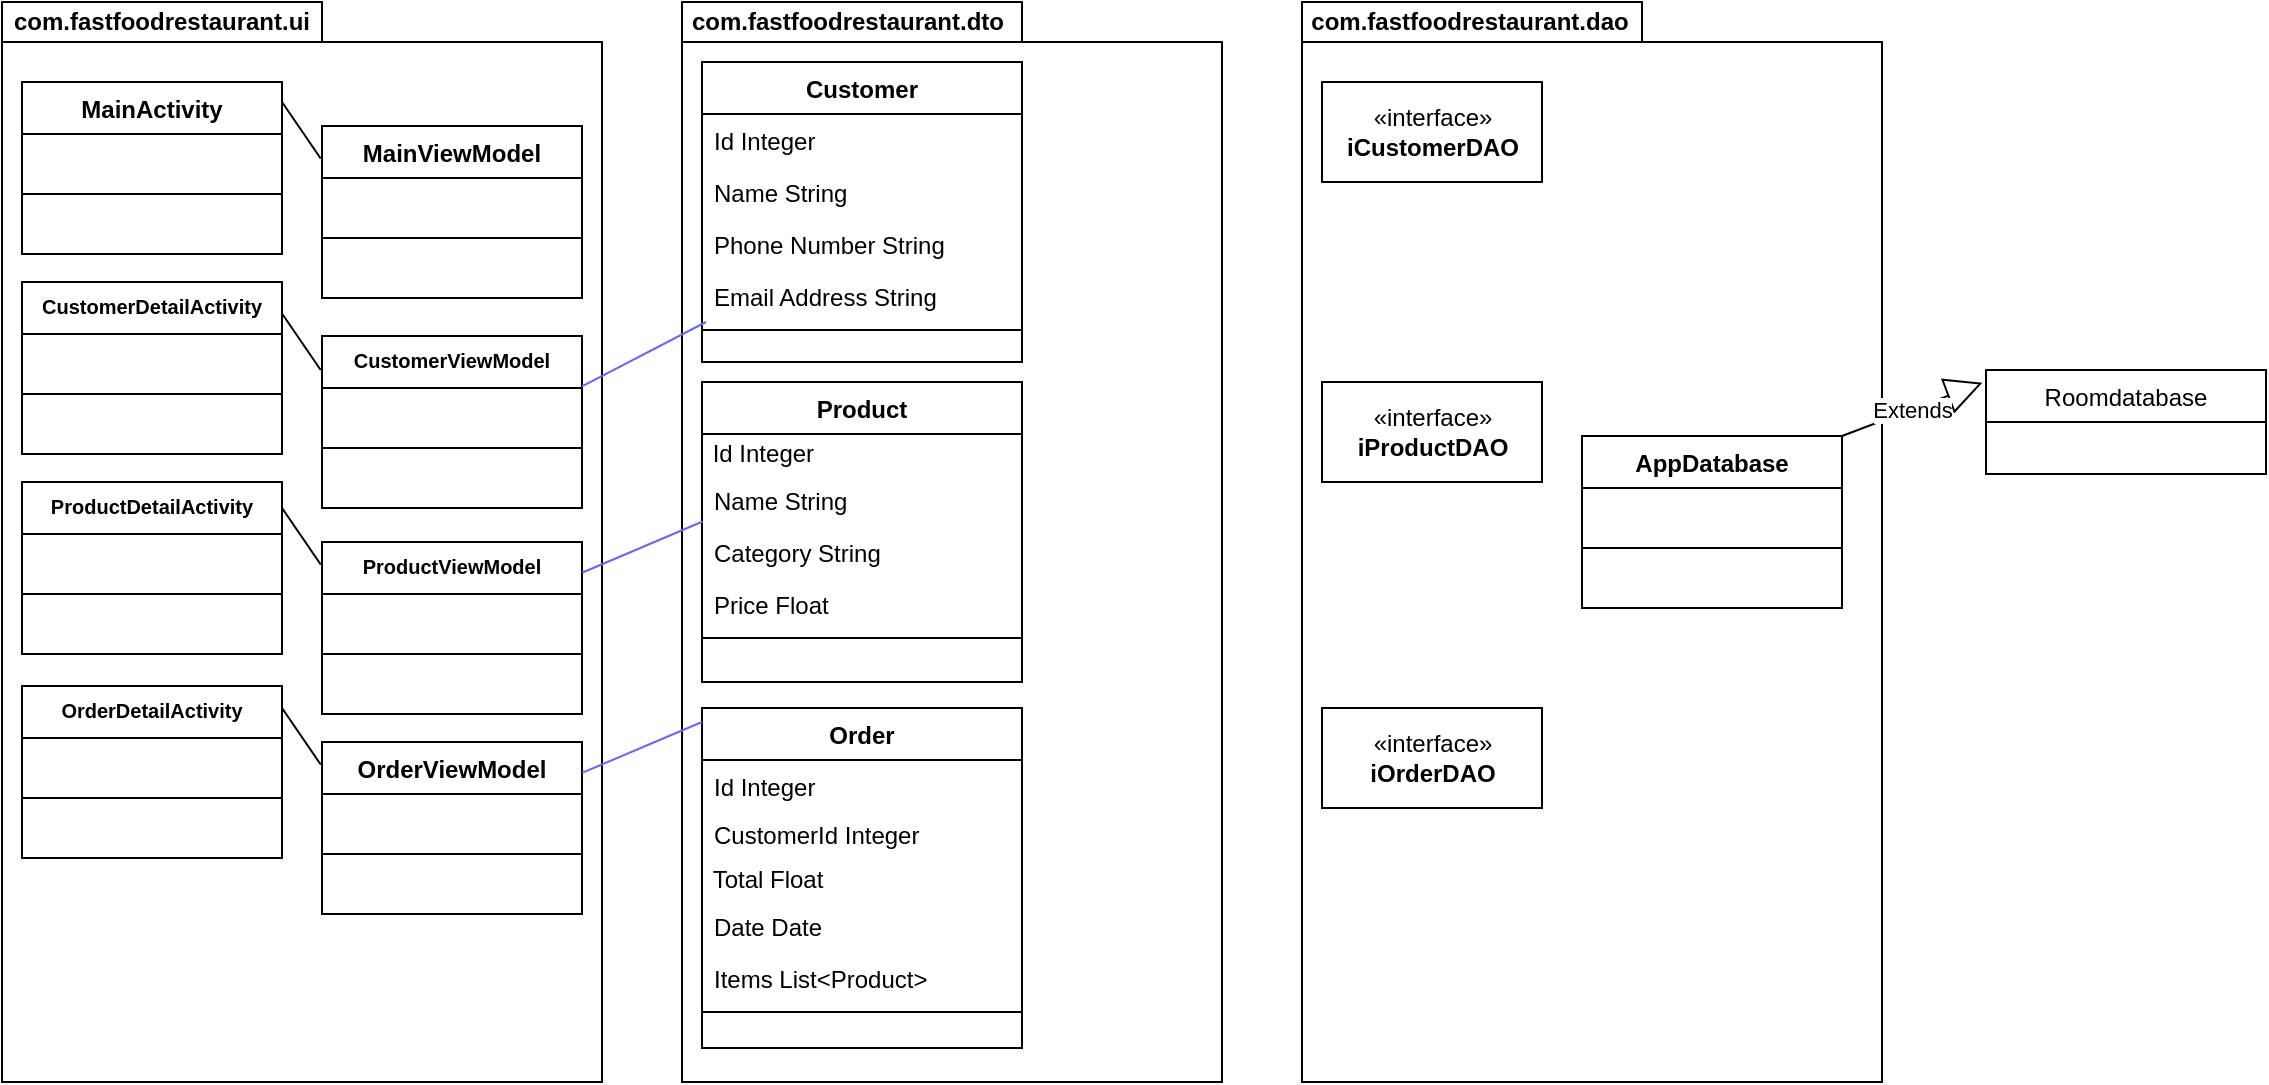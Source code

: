 <mxfile version="14.9.3" type="github">
  <diagram id="C5RBs43oDa-KdzZeNtuy" name="Page-1">
    <mxGraphModel dx="1718" dy="928" grid="1" gridSize="10" guides="1" tooltips="1" connect="1" arrows="1" fold="1" page="1" pageScale="1" pageWidth="1169" pageHeight="827" math="0" shadow="0">
      <root>
        <mxCell id="WIyWlLk6GJQsqaUBKTNV-0" />
        <mxCell id="WIyWlLk6GJQsqaUBKTNV-1" parent="WIyWlLk6GJQsqaUBKTNV-0" />
        <mxCell id="FJJP1g_lL0mInLVzkYTo-33" value="" style="shape=folder;fontStyle=1;spacingTop=10;tabWidth=170;tabHeight=20;tabPosition=left;html=1;" vertex="1" parent="WIyWlLk6GJQsqaUBKTNV-1">
          <mxGeometry x="360" y="20" width="270" height="540" as="geometry" />
        </mxCell>
        <mxCell id="FJJP1g_lL0mInLVzkYTo-36" value="&lt;span style=&quot;font-weight: 700&quot;&gt;com.fastfoodrestaurant.dto&lt;/span&gt;" style="text;html=1;strokeColor=none;fillColor=none;align=center;verticalAlign=middle;whiteSpace=wrap;rounded=0;" vertex="1" parent="WIyWlLk6GJQsqaUBKTNV-1">
          <mxGeometry x="363" y="20" width="160" height="20" as="geometry" />
        </mxCell>
        <mxCell id="FJJP1g_lL0mInLVzkYTo-37" value="" style="shape=folder;fontStyle=1;spacingTop=10;tabWidth=160;tabHeight=20;tabPosition=left;html=1;" vertex="1" parent="WIyWlLk6GJQsqaUBKTNV-1">
          <mxGeometry x="20" y="20" width="300" height="540" as="geometry" />
        </mxCell>
        <mxCell id="FJJP1g_lL0mInLVzkYTo-38" value="&lt;span style=&quot;font-weight: 700&quot;&gt;com.fastfoodrestaurant.ui&lt;/span&gt;" style="text;html=1;strokeColor=none;fillColor=none;align=center;verticalAlign=middle;whiteSpace=wrap;rounded=0;" vertex="1" parent="WIyWlLk6GJQsqaUBKTNV-1">
          <mxGeometry x="20" y="20" width="160" height="20" as="geometry" />
        </mxCell>
        <mxCell id="FJJP1g_lL0mInLVzkYTo-39" value="" style="shape=folder;fontStyle=1;spacingTop=10;tabWidth=170;tabHeight=20;tabPosition=left;html=1;" vertex="1" parent="WIyWlLk6GJQsqaUBKTNV-1">
          <mxGeometry x="670" y="20" width="290" height="540" as="geometry" />
        </mxCell>
        <mxCell id="FJJP1g_lL0mInLVzkYTo-40" value="&lt;span style=&quot;font-weight: 700&quot;&gt;com.fastfoodrestaurant.dao&lt;/span&gt;" style="text;html=1;strokeColor=none;fillColor=none;align=center;verticalAlign=middle;whiteSpace=wrap;rounded=0;" vertex="1" parent="WIyWlLk6GJQsqaUBKTNV-1">
          <mxGeometry x="674" y="20" width="160" height="20" as="geometry" />
        </mxCell>
        <mxCell id="zkfFHV4jXpPFQw0GAbJ--0" value="Customer" style="swimlane;fontStyle=1;align=center;verticalAlign=top;childLayout=stackLayout;horizontal=1;startSize=26;horizontalStack=0;resizeParent=1;resizeLast=0;collapsible=1;marginBottom=0;rounded=0;shadow=0;strokeWidth=1;" parent="WIyWlLk6GJQsqaUBKTNV-1" vertex="1">
          <mxGeometry x="370" y="50" width="160" height="150" as="geometry">
            <mxRectangle x="230" y="140" width="160" height="26" as="alternateBounds" />
          </mxGeometry>
        </mxCell>
        <mxCell id="FJJP1g_lL0mInLVzkYTo-23" value="Id Integer" style="text;strokeColor=none;fillColor=none;align=left;verticalAlign=top;spacingLeft=4;spacingRight=4;overflow=hidden;rotatable=0;points=[[0,0.5],[1,0.5]];portConstraint=eastwest;opacity=30;" vertex="1" parent="zkfFHV4jXpPFQw0GAbJ--0">
          <mxGeometry y="26" width="160" height="26" as="geometry" />
        </mxCell>
        <mxCell id="zkfFHV4jXpPFQw0GAbJ--1" value="Name String" style="text;align=left;verticalAlign=top;spacingLeft=4;spacingRight=4;overflow=hidden;rotatable=0;points=[[0,0.5],[1,0.5]];portConstraint=eastwest;" parent="zkfFHV4jXpPFQw0GAbJ--0" vertex="1">
          <mxGeometry y="52" width="160" height="26" as="geometry" />
        </mxCell>
        <mxCell id="zkfFHV4jXpPFQw0GAbJ--2" value="Phone Number String" style="text;align=left;verticalAlign=top;spacingLeft=4;spacingRight=4;overflow=hidden;rotatable=0;points=[[0,0.5],[1,0.5]];portConstraint=eastwest;rounded=0;shadow=0;html=0;" parent="zkfFHV4jXpPFQw0GAbJ--0" vertex="1">
          <mxGeometry y="78" width="160" height="26" as="geometry" />
        </mxCell>
        <mxCell id="zkfFHV4jXpPFQw0GAbJ--3" value="Email Address String" style="text;align=left;verticalAlign=top;spacingLeft=4;spacingRight=4;overflow=hidden;rotatable=0;points=[[0,0.5],[1,0.5]];portConstraint=eastwest;rounded=0;shadow=0;html=0;" parent="zkfFHV4jXpPFQw0GAbJ--0" vertex="1">
          <mxGeometry y="104" width="160" height="26" as="geometry" />
        </mxCell>
        <mxCell id="FJJP1g_lL0mInLVzkYTo-28" value="" style="line;strokeWidth=1;fillColor=none;align=left;verticalAlign=middle;spacingTop=-1;spacingLeft=3;spacingRight=3;rotatable=0;labelPosition=right;points=[];portConstraint=eastwest;" vertex="1" parent="zkfFHV4jXpPFQw0GAbJ--0">
          <mxGeometry y="130" width="160" height="8" as="geometry" />
        </mxCell>
        <mxCell id="FJJP1g_lL0mInLVzkYTo-0" value="Order" style="swimlane;fontStyle=1;align=center;verticalAlign=top;childLayout=stackLayout;horizontal=1;startSize=26;horizontalStack=0;resizeParent=1;resizeLast=0;collapsible=1;marginBottom=0;rounded=0;shadow=0;strokeWidth=1;" vertex="1" parent="WIyWlLk6GJQsqaUBKTNV-1">
          <mxGeometry x="370" y="373" width="160" height="170" as="geometry">
            <mxRectangle x="230" y="140" width="160" height="26" as="alternateBounds" />
          </mxGeometry>
        </mxCell>
        <mxCell id="FJJP1g_lL0mInLVzkYTo-1" value="Id Integer" style="text;align=left;verticalAlign=top;spacingLeft=4;spacingRight=4;overflow=hidden;rotatable=0;points=[[0,0.5],[1,0.5]];portConstraint=eastwest;" vertex="1" parent="FJJP1g_lL0mInLVzkYTo-0">
          <mxGeometry y="26" width="160" height="24" as="geometry" />
        </mxCell>
        <mxCell id="FJJP1g_lL0mInLVzkYTo-2" value="CustomerId Integer" style="text;align=left;verticalAlign=top;spacingLeft=4;spacingRight=4;overflow=hidden;rotatable=0;points=[[0,0.5],[1,0.5]];portConstraint=eastwest;rounded=0;shadow=0;html=0;" vertex="1" parent="FJJP1g_lL0mInLVzkYTo-0">
          <mxGeometry y="50" width="160" height="26" as="geometry" />
        </mxCell>
        <mxCell id="FJJP1g_lL0mInLVzkYTo-7" value="&amp;nbsp;Total Float" style="text;html=1;align=left;verticalAlign=middle;resizable=0;points=[];autosize=1;strokeColor=none;" vertex="1" parent="FJJP1g_lL0mInLVzkYTo-0">
          <mxGeometry y="76" width="160" height="20" as="geometry" />
        </mxCell>
        <mxCell id="FJJP1g_lL0mInLVzkYTo-24" value="Date Date" style="text;strokeColor=none;fillColor=none;align=left;verticalAlign=top;spacingLeft=4;spacingRight=4;overflow=hidden;rotatable=0;points=[[0,0.5],[1,0.5]];portConstraint=eastwest;opacity=30;" vertex="1" parent="FJJP1g_lL0mInLVzkYTo-0">
          <mxGeometry y="96" width="160" height="26" as="geometry" />
        </mxCell>
        <mxCell id="FJJP1g_lL0mInLVzkYTo-27" value="Items List&lt;Product&gt;" style="text;align=left;verticalAlign=top;spacingLeft=4;spacingRight=4;overflow=hidden;rotatable=0;points=[[0,0.5],[1,0.5]];portConstraint=eastwest;rounded=0;shadow=0;html=0;" vertex="1" parent="FJJP1g_lL0mInLVzkYTo-0">
          <mxGeometry y="122" width="160" height="26" as="geometry" />
        </mxCell>
        <mxCell id="FJJP1g_lL0mInLVzkYTo-29" value="" style="line;strokeWidth=1;fillColor=none;align=left;verticalAlign=middle;spacingTop=-1;spacingLeft=3;spacingRight=3;rotatable=0;labelPosition=right;points=[];portConstraint=eastwest;" vertex="1" parent="FJJP1g_lL0mInLVzkYTo-0">
          <mxGeometry y="148" width="160" height="8" as="geometry" />
        </mxCell>
        <mxCell id="FJJP1g_lL0mInLVzkYTo-9" value="Product" style="swimlane;fontStyle=1;align=center;verticalAlign=top;childLayout=stackLayout;horizontal=1;startSize=26;horizontalStack=0;resizeParent=1;resizeLast=0;collapsible=1;marginBottom=0;rounded=0;shadow=0;strokeWidth=1;" vertex="1" parent="WIyWlLk6GJQsqaUBKTNV-1">
          <mxGeometry x="370" y="210" width="160" height="150" as="geometry">
            <mxRectangle x="230" y="140" width="160" height="26" as="alternateBounds" />
          </mxGeometry>
        </mxCell>
        <mxCell id="FJJP1g_lL0mInLVzkYTo-10" value="&amp;nbsp;Id Integer" style="text;html=1;align=left;verticalAlign=middle;resizable=0;points=[];autosize=1;strokeColor=none;" vertex="1" parent="FJJP1g_lL0mInLVzkYTo-9">
          <mxGeometry y="26" width="160" height="20" as="geometry" />
        </mxCell>
        <mxCell id="FJJP1g_lL0mInLVzkYTo-11" value="Name String" style="text;align=left;verticalAlign=top;spacingLeft=4;spacingRight=4;overflow=hidden;rotatable=0;points=[[0,0.5],[1,0.5]];portConstraint=eastwest;" vertex="1" parent="FJJP1g_lL0mInLVzkYTo-9">
          <mxGeometry y="46" width="160" height="26" as="geometry" />
        </mxCell>
        <mxCell id="FJJP1g_lL0mInLVzkYTo-12" value="Category String" style="text;align=left;verticalAlign=top;spacingLeft=4;spacingRight=4;overflow=hidden;rotatable=0;points=[[0,0.5],[1,0.5]];portConstraint=eastwest;rounded=0;shadow=0;html=0;" vertex="1" parent="FJJP1g_lL0mInLVzkYTo-9">
          <mxGeometry y="72" width="160" height="26" as="geometry" />
        </mxCell>
        <mxCell id="FJJP1g_lL0mInLVzkYTo-13" value="Price Float" style="text;align=left;verticalAlign=top;spacingLeft=4;spacingRight=4;overflow=hidden;rotatable=0;points=[[0,0.5],[1,0.5]];portConstraint=eastwest;rounded=0;shadow=0;html=0;" vertex="1" parent="FJJP1g_lL0mInLVzkYTo-9">
          <mxGeometry y="98" width="160" height="26" as="geometry" />
        </mxCell>
        <mxCell id="FJJP1g_lL0mInLVzkYTo-30" value="" style="line;strokeWidth=1;fillColor=none;align=left;verticalAlign=middle;spacingTop=-1;spacingLeft=3;spacingRight=3;rotatable=0;labelPosition=right;points=[];portConstraint=eastwest;" vertex="1" parent="FJJP1g_lL0mInLVzkYTo-9">
          <mxGeometry y="124" width="160" height="8" as="geometry" />
        </mxCell>
        <mxCell id="FJJP1g_lL0mInLVzkYTo-42" value="Roomdatabase" style="swimlane;fontStyle=0;childLayout=stackLayout;horizontal=1;startSize=26;fillColor=none;horizontalStack=0;resizeParent=1;resizeParentMax=0;resizeLast=0;collapsible=1;marginBottom=0;" vertex="1" parent="WIyWlLk6GJQsqaUBKTNV-1">
          <mxGeometry x="1012" y="204" width="140" height="52" as="geometry" />
        </mxCell>
        <mxCell id="FJJP1g_lL0mInLVzkYTo-51" value="«interface»&lt;br&gt;&lt;b&gt;iCustomerDAO&lt;/b&gt;" style="html=1;" vertex="1" parent="WIyWlLk6GJQsqaUBKTNV-1">
          <mxGeometry x="680" y="60" width="110" height="50" as="geometry" />
        </mxCell>
        <mxCell id="FJJP1g_lL0mInLVzkYTo-52" value="«interface»&lt;br&gt;&lt;b&gt;iOrderDAO&lt;/b&gt;" style="html=1;" vertex="1" parent="WIyWlLk6GJQsqaUBKTNV-1">
          <mxGeometry x="680" y="373" width="110" height="50" as="geometry" />
        </mxCell>
        <mxCell id="FJJP1g_lL0mInLVzkYTo-54" value="«interface»&lt;br&gt;&lt;b&gt;iProductDAO&lt;/b&gt;" style="html=1;" vertex="1" parent="WIyWlLk6GJQsqaUBKTNV-1">
          <mxGeometry x="680" y="210" width="110" height="50" as="geometry" />
        </mxCell>
        <mxCell id="FJJP1g_lL0mInLVzkYTo-55" value="AppDatabase" style="swimlane;fontStyle=1;align=center;verticalAlign=top;childLayout=stackLayout;horizontal=1;startSize=26;horizontalStack=0;resizeParent=1;resizeParentMax=0;resizeLast=0;collapsible=1;marginBottom=0;" vertex="1" parent="WIyWlLk6GJQsqaUBKTNV-1">
          <mxGeometry x="810" y="237" width="130" height="86" as="geometry" />
        </mxCell>
        <mxCell id="FJJP1g_lL0mInLVzkYTo-56" value=" " style="text;strokeColor=none;fillColor=none;align=left;verticalAlign=top;spacingLeft=4;spacingRight=4;overflow=hidden;rotatable=0;points=[[0,0.5],[1,0.5]];portConstraint=eastwest;" vertex="1" parent="FJJP1g_lL0mInLVzkYTo-55">
          <mxGeometry y="26" width="130" height="26" as="geometry" />
        </mxCell>
        <mxCell id="FJJP1g_lL0mInLVzkYTo-57" value="" style="line;strokeWidth=1;fillColor=none;align=left;verticalAlign=middle;spacingTop=-1;spacingLeft=3;spacingRight=3;rotatable=0;labelPosition=right;points=[];portConstraint=eastwest;" vertex="1" parent="FJJP1g_lL0mInLVzkYTo-55">
          <mxGeometry y="52" width="130" height="8" as="geometry" />
        </mxCell>
        <mxCell id="FJJP1g_lL0mInLVzkYTo-58" value=" " style="text;strokeColor=none;fillColor=none;align=left;verticalAlign=top;spacingLeft=4;spacingRight=4;overflow=hidden;rotatable=0;points=[[0,0.5],[1,0.5]];portConstraint=eastwest;" vertex="1" parent="FJJP1g_lL0mInLVzkYTo-55">
          <mxGeometry y="60" width="130" height="26" as="geometry" />
        </mxCell>
        <mxCell id="FJJP1g_lL0mInLVzkYTo-60" value="Extends" style="endArrow=block;endSize=16;endFill=0;html=1;exitX=1;exitY=0;exitDx=0;exitDy=0;entryX=-0.013;entryY=0.123;entryDx=0;entryDy=0;entryPerimeter=0;" edge="1" parent="WIyWlLk6GJQsqaUBKTNV-1" source="FJJP1g_lL0mInLVzkYTo-55" target="FJJP1g_lL0mInLVzkYTo-42">
          <mxGeometry width="160" relative="1" as="geometry">
            <mxPoint x="970" y="240" as="sourcePoint" />
            <mxPoint x="1010" y="237" as="targetPoint" />
          </mxGeometry>
        </mxCell>
        <mxCell id="FJJP1g_lL0mInLVzkYTo-61" value="MainActivity" style="swimlane;fontStyle=1;align=center;verticalAlign=top;childLayout=stackLayout;horizontal=1;startSize=26;horizontalStack=0;resizeParent=1;resizeParentMax=0;resizeLast=0;collapsible=1;marginBottom=0;" vertex="1" parent="WIyWlLk6GJQsqaUBKTNV-1">
          <mxGeometry x="30" y="60" width="130" height="86" as="geometry" />
        </mxCell>
        <mxCell id="FJJP1g_lL0mInLVzkYTo-62" value=" " style="text;strokeColor=none;fillColor=none;align=left;verticalAlign=top;spacingLeft=4;spacingRight=4;overflow=hidden;rotatable=0;points=[[0,0.5],[1,0.5]];portConstraint=eastwest;" vertex="1" parent="FJJP1g_lL0mInLVzkYTo-61">
          <mxGeometry y="26" width="130" height="26" as="geometry" />
        </mxCell>
        <mxCell id="FJJP1g_lL0mInLVzkYTo-63" value="" style="line;strokeWidth=1;fillColor=none;align=left;verticalAlign=middle;spacingTop=-1;spacingLeft=3;spacingRight=3;rotatable=0;labelPosition=right;points=[];portConstraint=eastwest;" vertex="1" parent="FJJP1g_lL0mInLVzkYTo-61">
          <mxGeometry y="52" width="130" height="8" as="geometry" />
        </mxCell>
        <mxCell id="FJJP1g_lL0mInLVzkYTo-64" value=" " style="text;strokeColor=none;fillColor=none;align=left;verticalAlign=top;spacingLeft=4;spacingRight=4;overflow=hidden;rotatable=0;points=[[0,0.5],[1,0.5]];portConstraint=eastwest;" vertex="1" parent="FJJP1g_lL0mInLVzkYTo-61">
          <mxGeometry y="60" width="130" height="26" as="geometry" />
        </mxCell>
        <mxCell id="FJJP1g_lL0mInLVzkYTo-66" value="MainViewModel" style="swimlane;fontStyle=1;align=center;verticalAlign=top;childLayout=stackLayout;horizontal=1;startSize=26;horizontalStack=0;resizeParent=1;resizeParentMax=0;resizeLast=0;collapsible=1;marginBottom=0;" vertex="1" parent="WIyWlLk6GJQsqaUBKTNV-1">
          <mxGeometry x="180" y="82" width="130" height="86" as="geometry" />
        </mxCell>
        <mxCell id="FJJP1g_lL0mInLVzkYTo-67" value=" " style="text;strokeColor=none;fillColor=none;align=left;verticalAlign=top;spacingLeft=4;spacingRight=4;overflow=hidden;rotatable=0;points=[[0,0.5],[1,0.5]];portConstraint=eastwest;" vertex="1" parent="FJJP1g_lL0mInLVzkYTo-66">
          <mxGeometry y="26" width="130" height="26" as="geometry" />
        </mxCell>
        <mxCell id="FJJP1g_lL0mInLVzkYTo-68" value="" style="line;strokeWidth=1;fillColor=none;align=left;verticalAlign=middle;spacingTop=-1;spacingLeft=3;spacingRight=3;rotatable=0;labelPosition=right;points=[];portConstraint=eastwest;" vertex="1" parent="FJJP1g_lL0mInLVzkYTo-66">
          <mxGeometry y="52" width="130" height="8" as="geometry" />
        </mxCell>
        <mxCell id="FJJP1g_lL0mInLVzkYTo-69" value=" " style="text;strokeColor=none;fillColor=none;align=left;verticalAlign=top;spacingLeft=4;spacingRight=4;overflow=hidden;rotatable=0;points=[[0,0.5],[1,0.5]];portConstraint=eastwest;" vertex="1" parent="FJJP1g_lL0mInLVzkYTo-66">
          <mxGeometry y="60" width="130" height="26" as="geometry" />
        </mxCell>
        <mxCell id="FJJP1g_lL0mInLVzkYTo-71" value="ProductDetailActivity" style="swimlane;fontStyle=1;align=center;verticalAlign=top;childLayout=stackLayout;horizontal=1;startSize=26;horizontalStack=0;resizeParent=1;resizeParentMax=0;resizeLast=0;collapsible=1;marginBottom=0;fontSize=10;" vertex="1" parent="WIyWlLk6GJQsqaUBKTNV-1">
          <mxGeometry x="30" y="260" width="130" height="86" as="geometry" />
        </mxCell>
        <mxCell id="FJJP1g_lL0mInLVzkYTo-72" value=" " style="text;strokeColor=none;fillColor=none;align=left;verticalAlign=top;spacingLeft=4;spacingRight=4;overflow=hidden;rotatable=0;points=[[0,0.5],[1,0.5]];portConstraint=eastwest;" vertex="1" parent="FJJP1g_lL0mInLVzkYTo-71">
          <mxGeometry y="26" width="130" height="26" as="geometry" />
        </mxCell>
        <mxCell id="FJJP1g_lL0mInLVzkYTo-73" value="" style="line;strokeWidth=1;fillColor=none;align=left;verticalAlign=middle;spacingTop=-1;spacingLeft=3;spacingRight=3;rotatable=0;labelPosition=right;points=[];portConstraint=eastwest;" vertex="1" parent="FJJP1g_lL0mInLVzkYTo-71">
          <mxGeometry y="52" width="130" height="8" as="geometry" />
        </mxCell>
        <mxCell id="FJJP1g_lL0mInLVzkYTo-74" value=" " style="text;strokeColor=none;fillColor=none;align=left;verticalAlign=top;spacingLeft=4;spacingRight=4;overflow=hidden;rotatable=0;points=[[0,0.5],[1,0.5]];portConstraint=eastwest;" vertex="1" parent="FJJP1g_lL0mInLVzkYTo-71">
          <mxGeometry y="60" width="130" height="26" as="geometry" />
        </mxCell>
        <mxCell id="FJJP1g_lL0mInLVzkYTo-75" value="CustomerDetailActivity" style="swimlane;fontStyle=1;align=center;verticalAlign=top;childLayout=stackLayout;horizontal=1;startSize=26;horizontalStack=0;resizeParent=1;resizeParentMax=0;resizeLast=0;collapsible=1;marginBottom=0;fontSize=10;" vertex="1" parent="WIyWlLk6GJQsqaUBKTNV-1">
          <mxGeometry x="30" y="160" width="130" height="86" as="geometry" />
        </mxCell>
        <mxCell id="FJJP1g_lL0mInLVzkYTo-76" value=" " style="text;strokeColor=none;fillColor=none;align=left;verticalAlign=top;spacingLeft=4;spacingRight=4;overflow=hidden;rotatable=0;points=[[0,0.5],[1,0.5]];portConstraint=eastwest;" vertex="1" parent="FJJP1g_lL0mInLVzkYTo-75">
          <mxGeometry y="26" width="130" height="26" as="geometry" />
        </mxCell>
        <mxCell id="FJJP1g_lL0mInLVzkYTo-77" value="" style="line;strokeWidth=1;fillColor=none;align=left;verticalAlign=middle;spacingTop=-1;spacingLeft=3;spacingRight=3;rotatable=0;labelPosition=right;points=[];portConstraint=eastwest;" vertex="1" parent="FJJP1g_lL0mInLVzkYTo-75">
          <mxGeometry y="52" width="130" height="8" as="geometry" />
        </mxCell>
        <mxCell id="FJJP1g_lL0mInLVzkYTo-78" value=" " style="text;strokeColor=none;fillColor=none;align=left;verticalAlign=top;spacingLeft=4;spacingRight=4;overflow=hidden;rotatable=0;points=[[0,0.5],[1,0.5]];portConstraint=eastwest;" vertex="1" parent="FJJP1g_lL0mInLVzkYTo-75">
          <mxGeometry y="60" width="130" height="26" as="geometry" />
        </mxCell>
        <mxCell id="FJJP1g_lL0mInLVzkYTo-79" value="OrderDetailActivity" style="swimlane;fontStyle=1;align=center;verticalAlign=top;childLayout=stackLayout;horizontal=1;startSize=26;horizontalStack=0;resizeParent=1;resizeParentMax=0;resizeLast=0;collapsible=1;marginBottom=0;fontSize=10;" vertex="1" parent="WIyWlLk6GJQsqaUBKTNV-1">
          <mxGeometry x="30" y="362" width="130" height="86" as="geometry" />
        </mxCell>
        <mxCell id="FJJP1g_lL0mInLVzkYTo-80" value=" " style="text;strokeColor=none;fillColor=none;align=left;verticalAlign=top;spacingLeft=4;spacingRight=4;overflow=hidden;rotatable=0;points=[[0,0.5],[1,0.5]];portConstraint=eastwest;" vertex="1" parent="FJJP1g_lL0mInLVzkYTo-79">
          <mxGeometry y="26" width="130" height="26" as="geometry" />
        </mxCell>
        <mxCell id="FJJP1g_lL0mInLVzkYTo-81" value="" style="line;strokeWidth=1;fillColor=none;align=left;verticalAlign=middle;spacingTop=-1;spacingLeft=3;spacingRight=3;rotatable=0;labelPosition=right;points=[];portConstraint=eastwest;" vertex="1" parent="FJJP1g_lL0mInLVzkYTo-79">
          <mxGeometry y="52" width="130" height="8" as="geometry" />
        </mxCell>
        <mxCell id="FJJP1g_lL0mInLVzkYTo-82" value=" " style="text;strokeColor=none;fillColor=none;align=left;verticalAlign=top;spacingLeft=4;spacingRight=4;overflow=hidden;rotatable=0;points=[[0,0.5],[1,0.5]];portConstraint=eastwest;" vertex="1" parent="FJJP1g_lL0mInLVzkYTo-79">
          <mxGeometry y="60" width="130" height="26" as="geometry" />
        </mxCell>
        <mxCell id="FJJP1g_lL0mInLVzkYTo-84" value="CustomerViewModel" style="swimlane;fontStyle=1;align=center;verticalAlign=top;childLayout=stackLayout;horizontal=1;startSize=26;horizontalStack=0;resizeParent=1;resizeParentMax=0;resizeLast=0;collapsible=1;marginBottom=0;fontSize=10;" vertex="1" parent="WIyWlLk6GJQsqaUBKTNV-1">
          <mxGeometry x="180" y="187" width="130" height="86" as="geometry" />
        </mxCell>
        <mxCell id="FJJP1g_lL0mInLVzkYTo-85" value=" " style="text;strokeColor=none;fillColor=none;align=left;verticalAlign=top;spacingLeft=4;spacingRight=4;overflow=hidden;rotatable=0;points=[[0,0.5],[1,0.5]];portConstraint=eastwest;" vertex="1" parent="FJJP1g_lL0mInLVzkYTo-84">
          <mxGeometry y="26" width="130" height="26" as="geometry" />
        </mxCell>
        <mxCell id="FJJP1g_lL0mInLVzkYTo-86" value="" style="line;strokeWidth=1;fillColor=none;align=left;verticalAlign=middle;spacingTop=-1;spacingLeft=3;spacingRight=3;rotatable=0;labelPosition=right;points=[];portConstraint=eastwest;" vertex="1" parent="FJJP1g_lL0mInLVzkYTo-84">
          <mxGeometry y="52" width="130" height="8" as="geometry" />
        </mxCell>
        <mxCell id="FJJP1g_lL0mInLVzkYTo-87" value=" " style="text;strokeColor=none;fillColor=none;align=left;verticalAlign=top;spacingLeft=4;spacingRight=4;overflow=hidden;rotatable=0;points=[[0,0.5],[1,0.5]];portConstraint=eastwest;" vertex="1" parent="FJJP1g_lL0mInLVzkYTo-84">
          <mxGeometry y="60" width="130" height="26" as="geometry" />
        </mxCell>
        <mxCell id="FJJP1g_lL0mInLVzkYTo-88" value="ProductViewModel" style="swimlane;fontStyle=1;align=center;verticalAlign=top;childLayout=stackLayout;horizontal=1;startSize=26;horizontalStack=0;resizeParent=1;resizeParentMax=0;resizeLast=0;collapsible=1;marginBottom=0;fontSize=10;" vertex="1" parent="WIyWlLk6GJQsqaUBKTNV-1">
          <mxGeometry x="180" y="290" width="130" height="86" as="geometry" />
        </mxCell>
        <mxCell id="FJJP1g_lL0mInLVzkYTo-89" value=" " style="text;strokeColor=none;fillColor=none;align=left;verticalAlign=top;spacingLeft=4;spacingRight=4;overflow=hidden;rotatable=0;points=[[0,0.5],[1,0.5]];portConstraint=eastwest;" vertex="1" parent="FJJP1g_lL0mInLVzkYTo-88">
          <mxGeometry y="26" width="130" height="26" as="geometry" />
        </mxCell>
        <mxCell id="FJJP1g_lL0mInLVzkYTo-90" value="" style="line;strokeWidth=1;fillColor=none;align=left;verticalAlign=middle;spacingTop=-1;spacingLeft=3;spacingRight=3;rotatable=0;labelPosition=right;points=[];portConstraint=eastwest;" vertex="1" parent="FJJP1g_lL0mInLVzkYTo-88">
          <mxGeometry y="52" width="130" height="8" as="geometry" />
        </mxCell>
        <mxCell id="FJJP1g_lL0mInLVzkYTo-91" value=" " style="text;strokeColor=none;fillColor=none;align=left;verticalAlign=top;spacingLeft=4;spacingRight=4;overflow=hidden;rotatable=0;points=[[0,0.5],[1,0.5]];portConstraint=eastwest;" vertex="1" parent="FJJP1g_lL0mInLVzkYTo-88">
          <mxGeometry y="60" width="130" height="26" as="geometry" />
        </mxCell>
        <mxCell id="FJJP1g_lL0mInLVzkYTo-92" value="OrderViewModel" style="swimlane;fontStyle=1;align=center;verticalAlign=top;childLayout=stackLayout;horizontal=1;startSize=26;horizontalStack=0;resizeParent=1;resizeParentMax=0;resizeLast=0;collapsible=1;marginBottom=0;" vertex="1" parent="WIyWlLk6GJQsqaUBKTNV-1">
          <mxGeometry x="180" y="390" width="130" height="86" as="geometry" />
        </mxCell>
        <mxCell id="FJJP1g_lL0mInLVzkYTo-93" value=" " style="text;strokeColor=none;fillColor=none;align=left;verticalAlign=top;spacingLeft=4;spacingRight=4;overflow=hidden;rotatable=0;points=[[0,0.5],[1,0.5]];portConstraint=eastwest;" vertex="1" parent="FJJP1g_lL0mInLVzkYTo-92">
          <mxGeometry y="26" width="130" height="26" as="geometry" />
        </mxCell>
        <mxCell id="FJJP1g_lL0mInLVzkYTo-94" value="" style="line;strokeWidth=1;fillColor=none;align=left;verticalAlign=middle;spacingTop=-1;spacingLeft=3;spacingRight=3;rotatable=0;labelPosition=right;points=[];portConstraint=eastwest;" vertex="1" parent="FJJP1g_lL0mInLVzkYTo-92">
          <mxGeometry y="52" width="130" height="8" as="geometry" />
        </mxCell>
        <mxCell id="FJJP1g_lL0mInLVzkYTo-95" value=" " style="text;strokeColor=none;fillColor=none;align=left;verticalAlign=top;spacingLeft=4;spacingRight=4;overflow=hidden;rotatable=0;points=[[0,0.5],[1,0.5]];portConstraint=eastwest;" vertex="1" parent="FJJP1g_lL0mInLVzkYTo-92">
          <mxGeometry y="60" width="130" height="26" as="geometry" />
        </mxCell>
        <mxCell id="FJJP1g_lL0mInLVzkYTo-107" value="" style="endArrow=none;html=1;fontSize=10;exitX=1;exitY=-0.033;exitDx=0;exitDy=0;exitPerimeter=0;strokeColor=#6666FF;" edge="1" parent="WIyWlLk6GJQsqaUBKTNV-1" source="FJJP1g_lL0mInLVzkYTo-85">
          <mxGeometry width="50" height="50" relative="1" as="geometry">
            <mxPoint x="160" y="184" as="sourcePoint" />
            <mxPoint x="372" y="180" as="targetPoint" />
          </mxGeometry>
        </mxCell>
        <mxCell id="FJJP1g_lL0mInLVzkYTo-108" value="" style="endArrow=none;html=1;fontSize=10;entryX=0.011;entryY=0.668;entryDx=0;entryDy=0;entryPerimeter=0;strokeColor=#6666FF;" edge="1" parent="WIyWlLk6GJQsqaUBKTNV-1" source="FJJP1g_lL0mInLVzkYTo-88">
          <mxGeometry width="50" height="50" relative="1" as="geometry">
            <mxPoint x="160.0" y="279.712" as="sourcePoint" />
            <mxPoint x="370.33" y="279.728" as="targetPoint" />
          </mxGeometry>
        </mxCell>
        <mxCell id="FJJP1g_lL0mInLVzkYTo-109" value="" style="endArrow=none;html=1;fontSize=10;entryX=0.011;entryY=0.668;entryDx=0;entryDy=0;entryPerimeter=0;strokeColor=#6666FF;" edge="1" parent="WIyWlLk6GJQsqaUBKTNV-1" source="FJJP1g_lL0mInLVzkYTo-92">
          <mxGeometry width="50" height="50" relative="1" as="geometry">
            <mxPoint x="159.67" y="380.002" as="sourcePoint" />
            <mxPoint x="370.0" y="380.018" as="targetPoint" />
          </mxGeometry>
        </mxCell>
        <mxCell id="FJJP1g_lL0mInLVzkYTo-110" value="" style="endArrow=none;html=1;fontSize=10;entryX=-0.005;entryY=0.189;entryDx=0;entryDy=0;entryPerimeter=0;" edge="1" parent="WIyWlLk6GJQsqaUBKTNV-1" target="FJJP1g_lL0mInLVzkYTo-66">
          <mxGeometry width="50" height="50" relative="1" as="geometry">
            <mxPoint x="160" y="70" as="sourcePoint" />
            <mxPoint x="210" y="20" as="targetPoint" />
          </mxGeometry>
        </mxCell>
        <mxCell id="FJJP1g_lL0mInLVzkYTo-111" value="" style="endArrow=none;html=1;fontSize=10;entryX=-0.005;entryY=0.189;entryDx=0;entryDy=0;entryPerimeter=0;" edge="1" parent="WIyWlLk6GJQsqaUBKTNV-1">
          <mxGeometry width="50" height="50" relative="1" as="geometry">
            <mxPoint x="160" y="175.75" as="sourcePoint" />
            <mxPoint x="179.35" y="204.004" as="targetPoint" />
          </mxGeometry>
        </mxCell>
        <mxCell id="FJJP1g_lL0mInLVzkYTo-112" value="" style="endArrow=none;html=1;fontSize=10;entryX=-0.005;entryY=0.189;entryDx=0;entryDy=0;entryPerimeter=0;" edge="1" parent="WIyWlLk6GJQsqaUBKTNV-1">
          <mxGeometry width="50" height="50" relative="1" as="geometry">
            <mxPoint x="160" y="273" as="sourcePoint" />
            <mxPoint x="179.35" y="301.254" as="targetPoint" />
          </mxGeometry>
        </mxCell>
        <mxCell id="FJJP1g_lL0mInLVzkYTo-113" value="" style="endArrow=none;html=1;fontSize=10;entryX=-0.005;entryY=0.189;entryDx=0;entryDy=0;entryPerimeter=0;" edge="1" parent="WIyWlLk6GJQsqaUBKTNV-1">
          <mxGeometry width="50" height="50" relative="1" as="geometry">
            <mxPoint x="160" y="373" as="sourcePoint" />
            <mxPoint x="179.35" y="401.254" as="targetPoint" />
          </mxGeometry>
        </mxCell>
      </root>
    </mxGraphModel>
  </diagram>
</mxfile>
